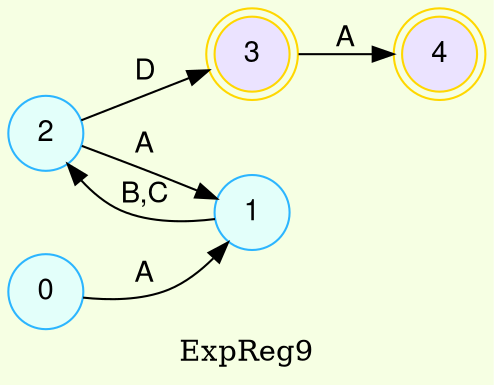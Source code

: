digraph finite_state_machine {
	bgcolor = "#F6FFE3"
	node [fontname="Helvetica,Arial,sans-serif" ]
	edge [fontname="Helvetica,Arial,sans-serif"]
	rankdir=LR;
	node [shape = doublecircle, color = gold fillcolor="#EBE3FF" style =filled];3,4;
	node [shape = circle, color = "#2CB5FF" fillcolor="#E3FFFA" style =filled];

0->1[label = "A"];
1->2[label = "B,C"];
2->1[label = "A"];
2->3[label = "D"];
3->4[label = "A"];
label= ExpReg9}